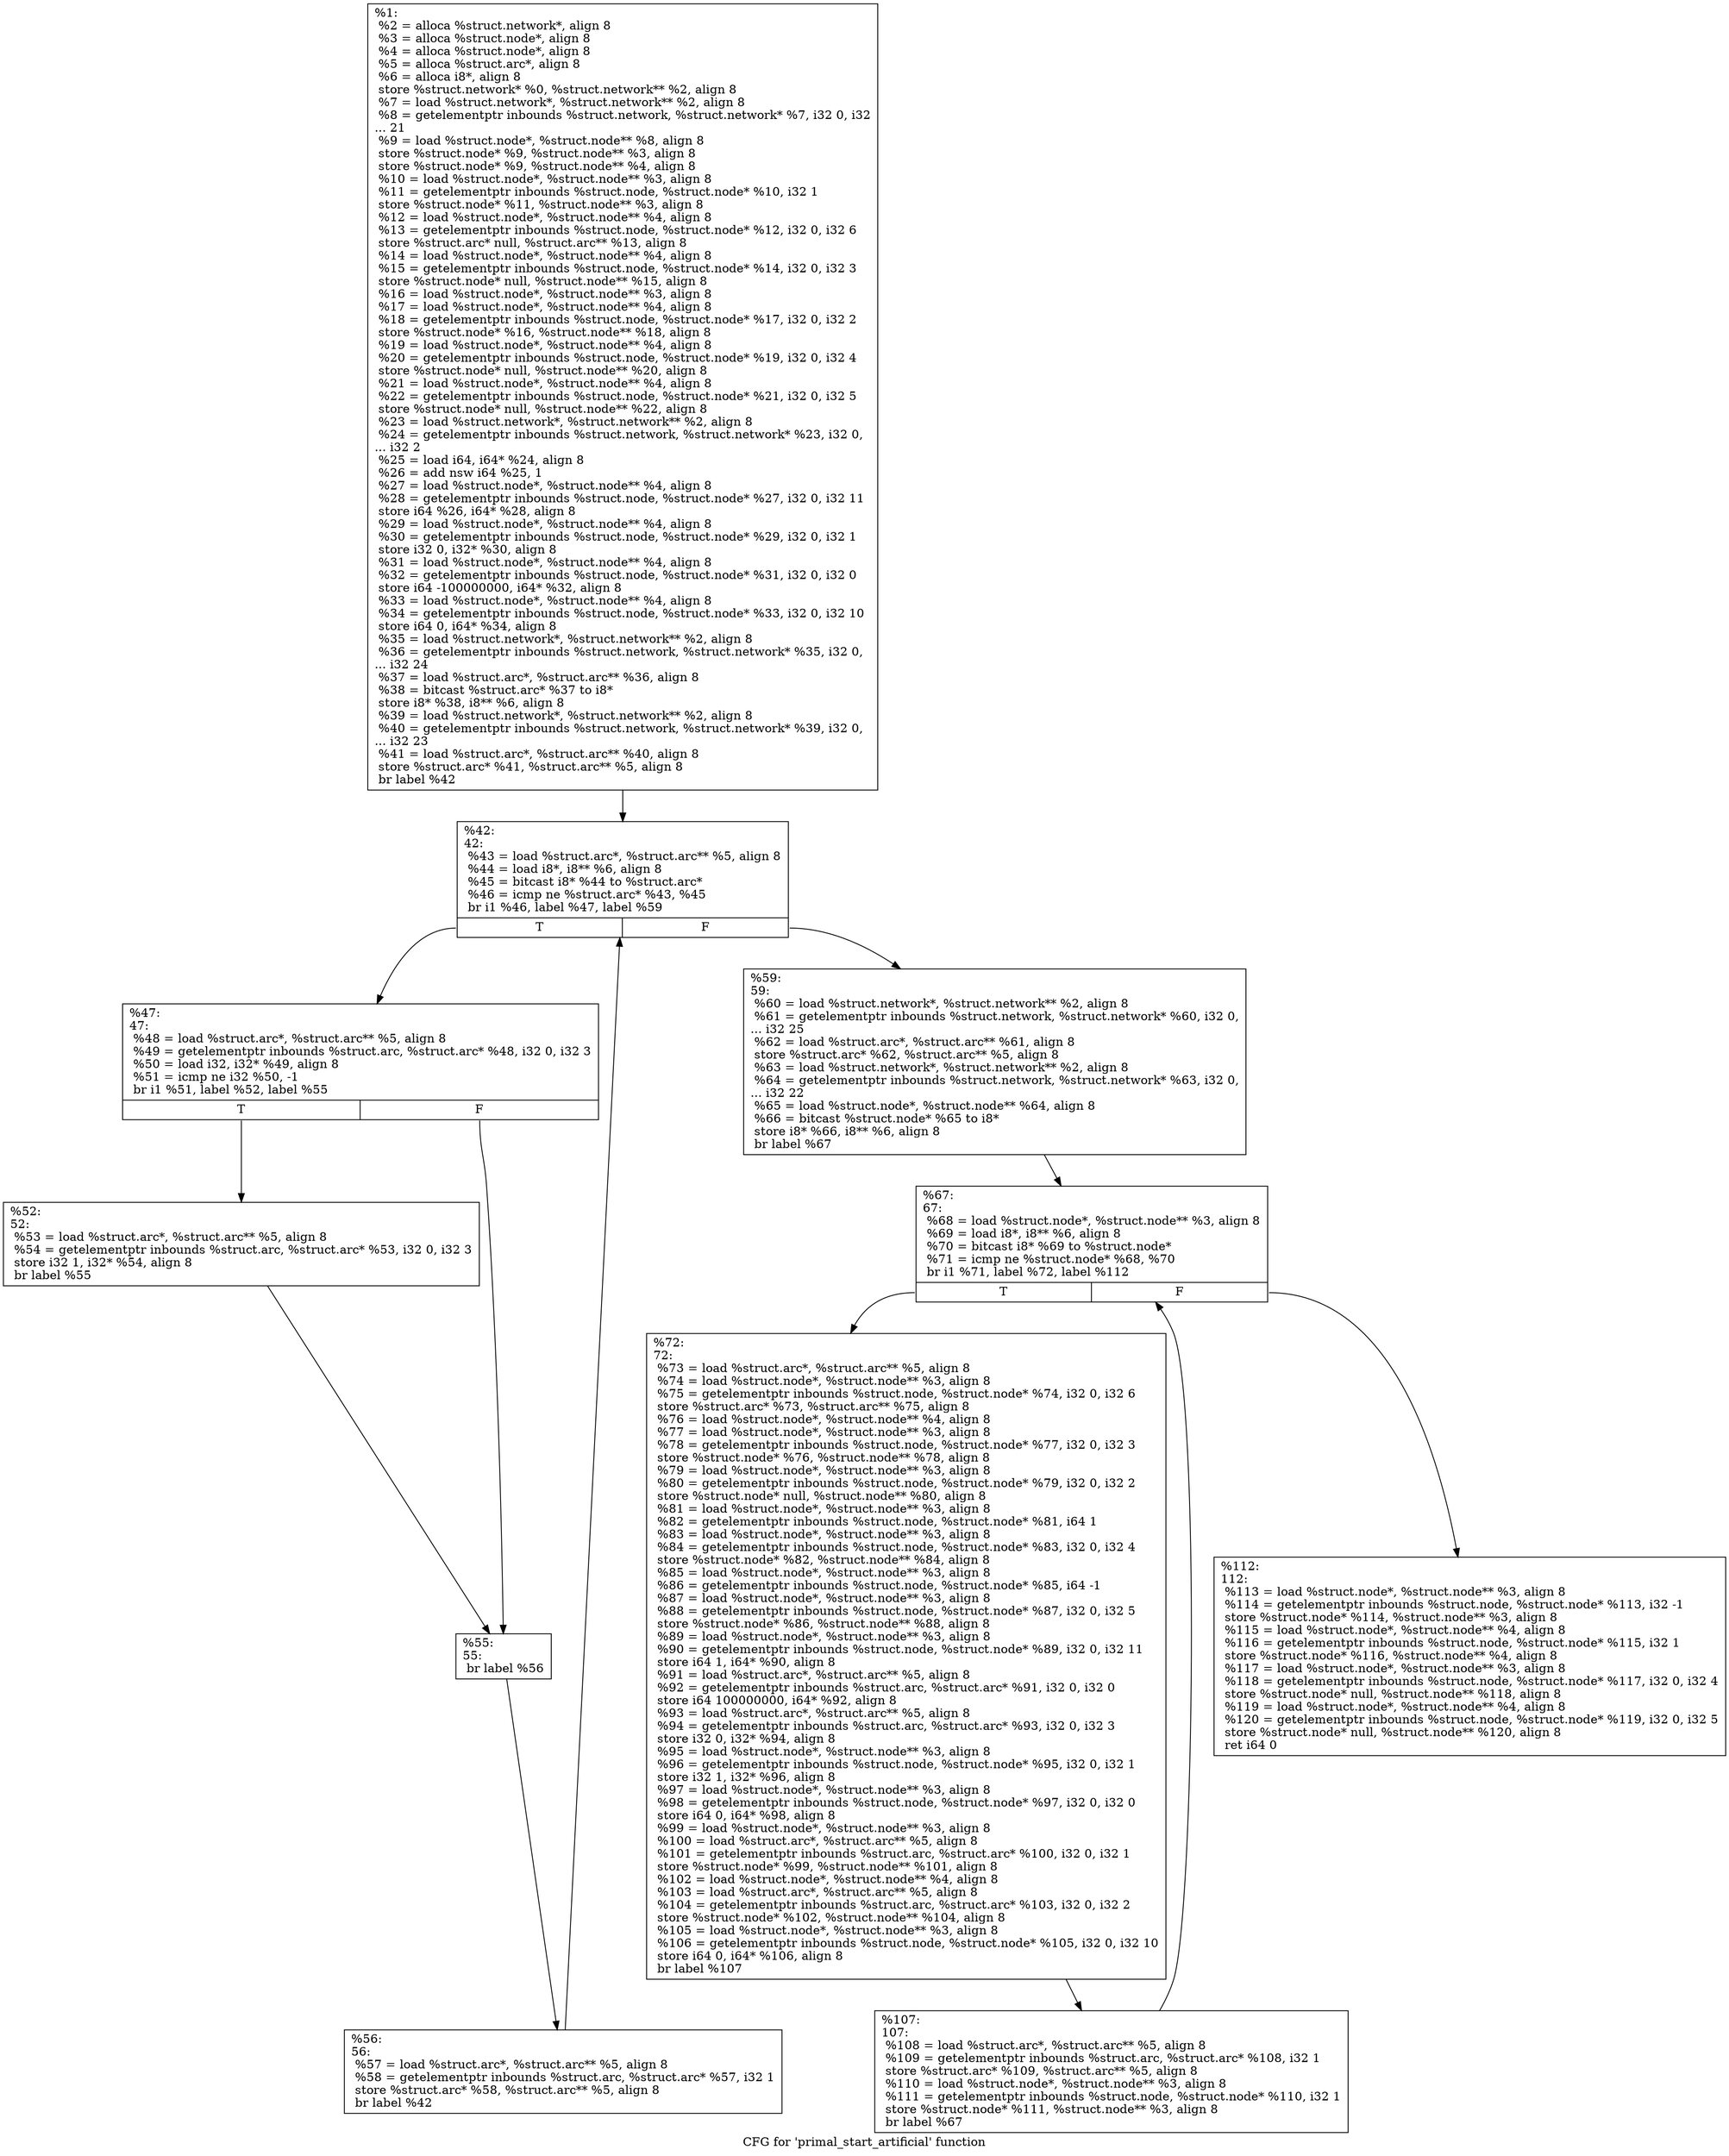 digraph "CFG for 'primal_start_artificial' function" {
	label="CFG for 'primal_start_artificial' function";

	Node0x27b9bc0 [shape=record,label="{%1:\l  %2 = alloca %struct.network*, align 8\l  %3 = alloca %struct.node*, align 8\l  %4 = alloca %struct.node*, align 8\l  %5 = alloca %struct.arc*, align 8\l  %6 = alloca i8*, align 8\l  store %struct.network* %0, %struct.network** %2, align 8\l  %7 = load %struct.network*, %struct.network** %2, align 8\l  %8 = getelementptr inbounds %struct.network, %struct.network* %7, i32 0, i32\l... 21\l  %9 = load %struct.node*, %struct.node** %8, align 8\l  store %struct.node* %9, %struct.node** %3, align 8\l  store %struct.node* %9, %struct.node** %4, align 8\l  %10 = load %struct.node*, %struct.node** %3, align 8\l  %11 = getelementptr inbounds %struct.node, %struct.node* %10, i32 1\l  store %struct.node* %11, %struct.node** %3, align 8\l  %12 = load %struct.node*, %struct.node** %4, align 8\l  %13 = getelementptr inbounds %struct.node, %struct.node* %12, i32 0, i32 6\l  store %struct.arc* null, %struct.arc** %13, align 8\l  %14 = load %struct.node*, %struct.node** %4, align 8\l  %15 = getelementptr inbounds %struct.node, %struct.node* %14, i32 0, i32 3\l  store %struct.node* null, %struct.node** %15, align 8\l  %16 = load %struct.node*, %struct.node** %3, align 8\l  %17 = load %struct.node*, %struct.node** %4, align 8\l  %18 = getelementptr inbounds %struct.node, %struct.node* %17, i32 0, i32 2\l  store %struct.node* %16, %struct.node** %18, align 8\l  %19 = load %struct.node*, %struct.node** %4, align 8\l  %20 = getelementptr inbounds %struct.node, %struct.node* %19, i32 0, i32 4\l  store %struct.node* null, %struct.node** %20, align 8\l  %21 = load %struct.node*, %struct.node** %4, align 8\l  %22 = getelementptr inbounds %struct.node, %struct.node* %21, i32 0, i32 5\l  store %struct.node* null, %struct.node** %22, align 8\l  %23 = load %struct.network*, %struct.network** %2, align 8\l  %24 = getelementptr inbounds %struct.network, %struct.network* %23, i32 0,\l... i32 2\l  %25 = load i64, i64* %24, align 8\l  %26 = add nsw i64 %25, 1\l  %27 = load %struct.node*, %struct.node** %4, align 8\l  %28 = getelementptr inbounds %struct.node, %struct.node* %27, i32 0, i32 11\l  store i64 %26, i64* %28, align 8\l  %29 = load %struct.node*, %struct.node** %4, align 8\l  %30 = getelementptr inbounds %struct.node, %struct.node* %29, i32 0, i32 1\l  store i32 0, i32* %30, align 8\l  %31 = load %struct.node*, %struct.node** %4, align 8\l  %32 = getelementptr inbounds %struct.node, %struct.node* %31, i32 0, i32 0\l  store i64 -100000000, i64* %32, align 8\l  %33 = load %struct.node*, %struct.node** %4, align 8\l  %34 = getelementptr inbounds %struct.node, %struct.node* %33, i32 0, i32 10\l  store i64 0, i64* %34, align 8\l  %35 = load %struct.network*, %struct.network** %2, align 8\l  %36 = getelementptr inbounds %struct.network, %struct.network* %35, i32 0,\l... i32 24\l  %37 = load %struct.arc*, %struct.arc** %36, align 8\l  %38 = bitcast %struct.arc* %37 to i8*\l  store i8* %38, i8** %6, align 8\l  %39 = load %struct.network*, %struct.network** %2, align 8\l  %40 = getelementptr inbounds %struct.network, %struct.network* %39, i32 0,\l... i32 23\l  %41 = load %struct.arc*, %struct.arc** %40, align 8\l  store %struct.arc* %41, %struct.arc** %5, align 8\l  br label %42\l}"];
	Node0x27b9bc0 -> Node0x27b9c10;
	Node0x27b9c10 [shape=record,label="{%42:\l42:                                               \l  %43 = load %struct.arc*, %struct.arc** %5, align 8\l  %44 = load i8*, i8** %6, align 8\l  %45 = bitcast i8* %44 to %struct.arc*\l  %46 = icmp ne %struct.arc* %43, %45\l  br i1 %46, label %47, label %59\l|{<s0>T|<s1>F}}"];
	Node0x27b9c10:s0 -> Node0x27b9c60;
	Node0x27b9c10:s1 -> Node0x27b9da0;
	Node0x27b9c60 [shape=record,label="{%47:\l47:                                               \l  %48 = load %struct.arc*, %struct.arc** %5, align 8\l  %49 = getelementptr inbounds %struct.arc, %struct.arc* %48, i32 0, i32 3\l  %50 = load i32, i32* %49, align 8\l  %51 = icmp ne i32 %50, -1\l  br i1 %51, label %52, label %55\l|{<s0>T|<s1>F}}"];
	Node0x27b9c60:s0 -> Node0x27b9cb0;
	Node0x27b9c60:s1 -> Node0x27b9d00;
	Node0x27b9cb0 [shape=record,label="{%52:\l52:                                               \l  %53 = load %struct.arc*, %struct.arc** %5, align 8\l  %54 = getelementptr inbounds %struct.arc, %struct.arc* %53, i32 0, i32 3\l  store i32 1, i32* %54, align 8\l  br label %55\l}"];
	Node0x27b9cb0 -> Node0x27b9d00;
	Node0x27b9d00 [shape=record,label="{%55:\l55:                                               \l  br label %56\l}"];
	Node0x27b9d00 -> Node0x27b9d50;
	Node0x27b9d50 [shape=record,label="{%56:\l56:                                               \l  %57 = load %struct.arc*, %struct.arc** %5, align 8\l  %58 = getelementptr inbounds %struct.arc, %struct.arc* %57, i32 1\l  store %struct.arc* %58, %struct.arc** %5, align 8\l  br label %42\l}"];
	Node0x27b9d50 -> Node0x27b9c10;
	Node0x27b9da0 [shape=record,label="{%59:\l59:                                               \l  %60 = load %struct.network*, %struct.network** %2, align 8\l  %61 = getelementptr inbounds %struct.network, %struct.network* %60, i32 0,\l... i32 25\l  %62 = load %struct.arc*, %struct.arc** %61, align 8\l  store %struct.arc* %62, %struct.arc** %5, align 8\l  %63 = load %struct.network*, %struct.network** %2, align 8\l  %64 = getelementptr inbounds %struct.network, %struct.network* %63, i32 0,\l... i32 22\l  %65 = load %struct.node*, %struct.node** %64, align 8\l  %66 = bitcast %struct.node* %65 to i8*\l  store i8* %66, i8** %6, align 8\l  br label %67\l}"];
	Node0x27b9da0 -> Node0x27b9df0;
	Node0x27b9df0 [shape=record,label="{%67:\l67:                                               \l  %68 = load %struct.node*, %struct.node** %3, align 8\l  %69 = load i8*, i8** %6, align 8\l  %70 = bitcast i8* %69 to %struct.node*\l  %71 = icmp ne %struct.node* %68, %70\l  br i1 %71, label %72, label %112\l|{<s0>T|<s1>F}}"];
	Node0x27b9df0:s0 -> Node0x27b9e40;
	Node0x27b9df0:s1 -> Node0x27b9ee0;
	Node0x27b9e40 [shape=record,label="{%72:\l72:                                               \l  %73 = load %struct.arc*, %struct.arc** %5, align 8\l  %74 = load %struct.node*, %struct.node** %3, align 8\l  %75 = getelementptr inbounds %struct.node, %struct.node* %74, i32 0, i32 6\l  store %struct.arc* %73, %struct.arc** %75, align 8\l  %76 = load %struct.node*, %struct.node** %4, align 8\l  %77 = load %struct.node*, %struct.node** %3, align 8\l  %78 = getelementptr inbounds %struct.node, %struct.node* %77, i32 0, i32 3\l  store %struct.node* %76, %struct.node** %78, align 8\l  %79 = load %struct.node*, %struct.node** %3, align 8\l  %80 = getelementptr inbounds %struct.node, %struct.node* %79, i32 0, i32 2\l  store %struct.node* null, %struct.node** %80, align 8\l  %81 = load %struct.node*, %struct.node** %3, align 8\l  %82 = getelementptr inbounds %struct.node, %struct.node* %81, i64 1\l  %83 = load %struct.node*, %struct.node** %3, align 8\l  %84 = getelementptr inbounds %struct.node, %struct.node* %83, i32 0, i32 4\l  store %struct.node* %82, %struct.node** %84, align 8\l  %85 = load %struct.node*, %struct.node** %3, align 8\l  %86 = getelementptr inbounds %struct.node, %struct.node* %85, i64 -1\l  %87 = load %struct.node*, %struct.node** %3, align 8\l  %88 = getelementptr inbounds %struct.node, %struct.node* %87, i32 0, i32 5\l  store %struct.node* %86, %struct.node** %88, align 8\l  %89 = load %struct.node*, %struct.node** %3, align 8\l  %90 = getelementptr inbounds %struct.node, %struct.node* %89, i32 0, i32 11\l  store i64 1, i64* %90, align 8\l  %91 = load %struct.arc*, %struct.arc** %5, align 8\l  %92 = getelementptr inbounds %struct.arc, %struct.arc* %91, i32 0, i32 0\l  store i64 100000000, i64* %92, align 8\l  %93 = load %struct.arc*, %struct.arc** %5, align 8\l  %94 = getelementptr inbounds %struct.arc, %struct.arc* %93, i32 0, i32 3\l  store i32 0, i32* %94, align 8\l  %95 = load %struct.node*, %struct.node** %3, align 8\l  %96 = getelementptr inbounds %struct.node, %struct.node* %95, i32 0, i32 1\l  store i32 1, i32* %96, align 8\l  %97 = load %struct.node*, %struct.node** %3, align 8\l  %98 = getelementptr inbounds %struct.node, %struct.node* %97, i32 0, i32 0\l  store i64 0, i64* %98, align 8\l  %99 = load %struct.node*, %struct.node** %3, align 8\l  %100 = load %struct.arc*, %struct.arc** %5, align 8\l  %101 = getelementptr inbounds %struct.arc, %struct.arc* %100, i32 0, i32 1\l  store %struct.node* %99, %struct.node** %101, align 8\l  %102 = load %struct.node*, %struct.node** %4, align 8\l  %103 = load %struct.arc*, %struct.arc** %5, align 8\l  %104 = getelementptr inbounds %struct.arc, %struct.arc* %103, i32 0, i32 2\l  store %struct.node* %102, %struct.node** %104, align 8\l  %105 = load %struct.node*, %struct.node** %3, align 8\l  %106 = getelementptr inbounds %struct.node, %struct.node* %105, i32 0, i32 10\l  store i64 0, i64* %106, align 8\l  br label %107\l}"];
	Node0x27b9e40 -> Node0x27b9e90;
	Node0x27b9e90 [shape=record,label="{%107:\l107:                                              \l  %108 = load %struct.arc*, %struct.arc** %5, align 8\l  %109 = getelementptr inbounds %struct.arc, %struct.arc* %108, i32 1\l  store %struct.arc* %109, %struct.arc** %5, align 8\l  %110 = load %struct.node*, %struct.node** %3, align 8\l  %111 = getelementptr inbounds %struct.node, %struct.node* %110, i32 1\l  store %struct.node* %111, %struct.node** %3, align 8\l  br label %67\l}"];
	Node0x27b9e90 -> Node0x27b9df0;
	Node0x27b9ee0 [shape=record,label="{%112:\l112:                                              \l  %113 = load %struct.node*, %struct.node** %3, align 8\l  %114 = getelementptr inbounds %struct.node, %struct.node* %113, i32 -1\l  store %struct.node* %114, %struct.node** %3, align 8\l  %115 = load %struct.node*, %struct.node** %4, align 8\l  %116 = getelementptr inbounds %struct.node, %struct.node* %115, i32 1\l  store %struct.node* %116, %struct.node** %4, align 8\l  %117 = load %struct.node*, %struct.node** %3, align 8\l  %118 = getelementptr inbounds %struct.node, %struct.node* %117, i32 0, i32 4\l  store %struct.node* null, %struct.node** %118, align 8\l  %119 = load %struct.node*, %struct.node** %4, align 8\l  %120 = getelementptr inbounds %struct.node, %struct.node* %119, i32 0, i32 5\l  store %struct.node* null, %struct.node** %120, align 8\l  ret i64 0\l}"];
}
